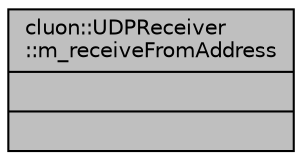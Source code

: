 digraph "cluon::UDPReceiver::m_receiveFromAddress"
{
 // LATEX_PDF_SIZE
  edge [fontname="Helvetica",fontsize="10",labelfontname="Helvetica",labelfontsize="10"];
  node [fontname="Helvetica",fontsize="10",shape=record];
  Node1 [label="{cluon::UDPReceiver\l::m_receiveFromAddress\n||}",height=0.2,width=0.4,color="black", fillcolor="grey75", style="filled", fontcolor="black",tooltip=" "];
}
